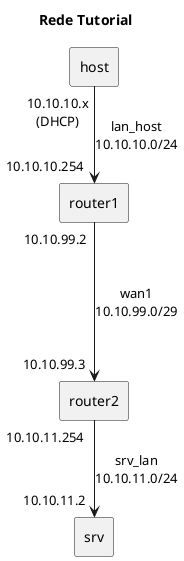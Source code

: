 @startuml
' https://plantuml.com/component-diagram

title Rede Tutorial

rectangle "host" as Host
rectangle "router1" as Router1
rectangle "router2" as Router2
rectangle "srv" as Server

Host "10.10.10.x\n(DHCP)" --> "10.10.10.254" Router1 : "lan_host\n10.10.10.0/24"

Router1 "10.10.99.2" ---> "10.10.99.3" Router2 : wan1\n10.10.99.0/29

Router2 "10.10.11.254" --> "10.10.11.2" Server : srv_lan\n10.10.11.0/24

@enduml